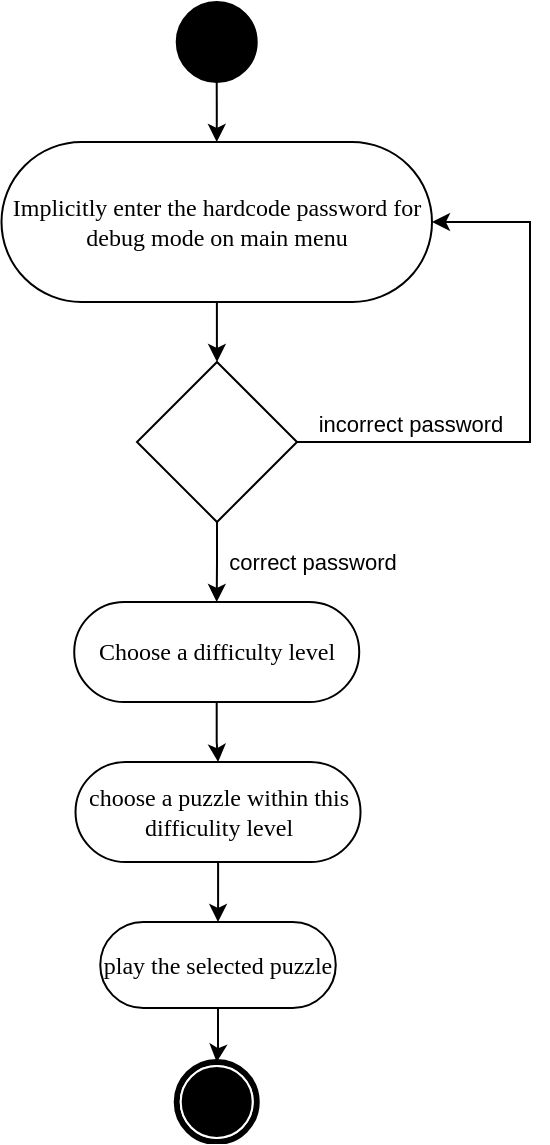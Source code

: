 <mxfile version="23.1.2" type="github">
  <diagram name="第 1 页" id="RRXHzUAAJSy7LCdC74D4">
    <mxGraphModel dx="2074" dy="3478" grid="1" gridSize="10" guides="1" tooltips="1" connect="1" arrows="1" fold="1" page="1" pageScale="1" pageWidth="827" pageHeight="1169" math="0" shadow="0">
      <root>
        <mxCell id="0" />
        <mxCell id="1" parent="0" />
        <mxCell id="txJoS0bFICxF0d6WM0JP-18" value="" style="edgeStyle=orthogonalEdgeStyle;rounded=0;orthogonalLoop=1;jettySize=auto;html=1;" parent="1" source="txJoS0bFICxF0d6WM0JP-2" target="txJoS0bFICxF0d6WM0JP-17" edge="1">
          <mxGeometry relative="1" as="geometry" />
        </mxCell>
        <mxCell id="txJoS0bFICxF0d6WM0JP-2" value="Choose a difficulty level" style="rounded=1;whiteSpace=wrap;html=1;shadow=0;comic=0;labelBackgroundColor=none;strokeWidth=1;fontFamily=Verdana;fontSize=12;align=center;arcSize=50;" parent="1" vertex="1">
          <mxGeometry x="322.11" y="-1700" width="142.5" height="50" as="geometry" />
        </mxCell>
        <mxCell id="txJoS0bFICxF0d6WM0JP-3" value="" style="edgeStyle=orthogonalEdgeStyle;rounded=0;orthogonalLoop=1;jettySize=auto;html=1;entryX=0.5;entryY=0;entryDx=0;entryDy=0;" parent="1" source="txJoS0bFICxF0d6WM0JP-4" target="txJoS0bFICxF0d6WM0JP-9" edge="1">
          <mxGeometry relative="1" as="geometry">
            <mxPoint x="342.25" y="-1930" as="targetPoint" />
          </mxGeometry>
        </mxCell>
        <mxCell id="txJoS0bFICxF0d6WM0JP-4" value="" style="ellipse;whiteSpace=wrap;html=1;rounded=0;shadow=0;comic=0;labelBackgroundColor=none;strokeWidth=1;fillColor=#000000;fontFamily=Verdana;fontSize=12;align=center;" parent="1" vertex="1">
          <mxGeometry x="373.36" y="-2000" width="40" height="40" as="geometry" />
        </mxCell>
        <mxCell id="txJoS0bFICxF0d6WM0JP-5" value="" style="edgeStyle=orthogonalEdgeStyle;rounded=0;orthogonalLoop=1;jettySize=auto;html=1;" parent="1" source="txJoS0bFICxF0d6WM0JP-6" target="txJoS0bFICxF0d6WM0JP-7" edge="1">
          <mxGeometry relative="1" as="geometry" />
        </mxCell>
        <mxCell id="txJoS0bFICxF0d6WM0JP-6" value="play the selected puzzle" style="rounded=1;whiteSpace=wrap;html=1;shadow=0;comic=0;labelBackgroundColor=none;strokeWidth=1;fontFamily=Verdana;fontSize=12;align=center;arcSize=50;" parent="1" vertex="1">
          <mxGeometry x="335.13" y="-1540" width="117.75" height="43" as="geometry" />
        </mxCell>
        <mxCell id="txJoS0bFICxF0d6WM0JP-7" value="" style="shape=mxgraph.bpmn.shape;html=1;verticalLabelPosition=bottom;labelBackgroundColor=#ffffff;verticalAlign=top;perimeter=ellipsePerimeter;outline=end;symbol=terminate;rounded=0;shadow=0;comic=0;strokeWidth=1;fontFamily=Verdana;fontSize=12;align=center;" parent="1" vertex="1">
          <mxGeometry x="373.36" y="-1470" width="40" height="40" as="geometry" />
        </mxCell>
        <mxCell id="txJoS0bFICxF0d6WM0JP-8" value="" style="edgeStyle=orthogonalEdgeStyle;rounded=0;orthogonalLoop=1;jettySize=auto;html=1;" parent="1" source="txJoS0bFICxF0d6WM0JP-9" target="txJoS0bFICxF0d6WM0JP-14" edge="1">
          <mxGeometry relative="1" as="geometry" />
        </mxCell>
        <mxCell id="txJoS0bFICxF0d6WM0JP-9" value="Implicitly enter the hardcode password for debug mode on main menu" style="rounded=1;whiteSpace=wrap;html=1;shadow=0;comic=0;labelBackgroundColor=none;strokeWidth=1;fontFamily=Verdana;fontSize=12;align=center;arcSize=50;" parent="1" vertex="1">
          <mxGeometry x="285.75" y="-1930" width="215.25" height="80" as="geometry" />
        </mxCell>
        <mxCell id="txJoS0bFICxF0d6WM0JP-10" value="" style="edgeStyle=orthogonalEdgeStyle;rounded=0;orthogonalLoop=1;jettySize=auto;html=1;entryX=1;entryY=0.5;entryDx=0;entryDy=0;" parent="1" source="txJoS0bFICxF0d6WM0JP-14" target="txJoS0bFICxF0d6WM0JP-9" edge="1">
          <mxGeometry relative="1" as="geometry">
            <mxPoint x="513.5" y="-1780" as="targetPoint" />
            <Array as="points">
              <mxPoint x="550" y="-1780" />
              <mxPoint x="550" y="-1890" />
            </Array>
          </mxGeometry>
        </mxCell>
        <mxCell id="txJoS0bFICxF0d6WM0JP-11" value="incorrect password" style="edgeLabel;html=1;align=center;verticalAlign=middle;resizable=0;points=[];" parent="txJoS0bFICxF0d6WM0JP-10" vertex="1" connectable="0">
          <mxGeometry x="0.214" y="3" relative="1" as="geometry">
            <mxPoint x="-57" y="41" as="offset" />
          </mxGeometry>
        </mxCell>
        <mxCell id="txJoS0bFICxF0d6WM0JP-12" value="" style="edgeStyle=orthogonalEdgeStyle;rounded=0;orthogonalLoop=1;jettySize=auto;html=1;" parent="1" source="txJoS0bFICxF0d6WM0JP-14" target="txJoS0bFICxF0d6WM0JP-2" edge="1">
          <mxGeometry relative="1" as="geometry" />
        </mxCell>
        <mxCell id="txJoS0bFICxF0d6WM0JP-13" value="correct password" style="edgeLabel;html=1;align=center;verticalAlign=middle;resizable=0;points=[];" parent="txJoS0bFICxF0d6WM0JP-12" vertex="1" connectable="0">
          <mxGeometry x="-0.451" y="-1" relative="1" as="geometry">
            <mxPoint x="48" y="9" as="offset" />
          </mxGeometry>
        </mxCell>
        <mxCell id="txJoS0bFICxF0d6WM0JP-14" value="" style="rhombus;whiteSpace=wrap;html=1;" parent="1" vertex="1">
          <mxGeometry x="353.5" y="-1820" width="80" height="80" as="geometry" />
        </mxCell>
        <mxCell id="txJoS0bFICxF0d6WM0JP-15" value="" style="edgeStyle=orthogonalEdgeStyle;rounded=0;orthogonalLoop=1;jettySize=auto;html=1;" parent="1" source="txJoS0bFICxF0d6WM0JP-17" target="txJoS0bFICxF0d6WM0JP-6" edge="1">
          <mxGeometry relative="1" as="geometry" />
        </mxCell>
        <mxCell id="txJoS0bFICxF0d6WM0JP-17" value="choose a puzzle within this difficulity level" style="rounded=1;whiteSpace=wrap;html=1;shadow=0;comic=0;labelBackgroundColor=none;strokeWidth=1;fontFamily=Verdana;fontSize=12;align=center;arcSize=50;" parent="1" vertex="1">
          <mxGeometry x="322.76" y="-1620" width="142.5" height="50" as="geometry" />
        </mxCell>
      </root>
    </mxGraphModel>
  </diagram>
</mxfile>
